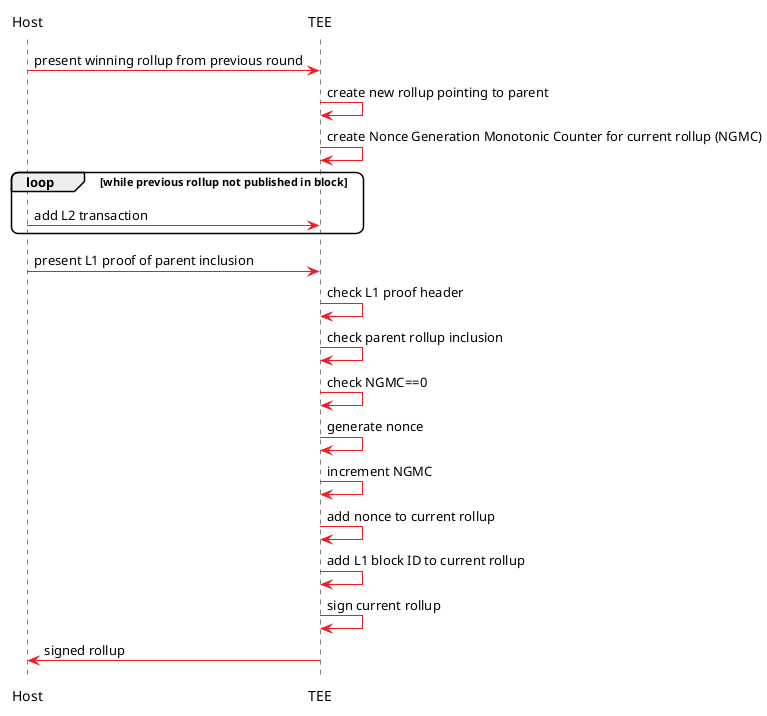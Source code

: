 @startuml
!pragma teoz true
skinparam monochrome false
skinparam roundcorner 15
skinparam shadowing false
skinparam sequence{
  ArrowColor #EC1D24
  ParticipantBackgroundColor White
  ParticipantBorderColor White
  NoteBackgroundColor White
  NoteBorderColor Black
  ActorBorderColor Black
  ActorBackgroundColor White
  LifeLineBorderColor Black
}
skinparam note{
  BorderColor Black
  BackgroundColor White
}

Host -> TEE: present winning rollup from previous round
TEE -> TEE: create new rollup pointing to parent
TEE -> TEE: create Nonce Generation Monotonic Counter for current rollup (NGMC)
loop while previous rollup not published in block
Host -> TEE: add L2 transaction
end
Host -> TEE: present L1 proof of parent inclusion
TEE -> TEE: check L1 proof header
TEE -> TEE: check parent rollup inclusion
TEE -> TEE: check NGMC==0
TEE -> TEE: generate nonce
TEE -> TEE: increment NGMC
TEE -> TEE: add nonce to current rollup
TEE -> TEE: add L1 block ID to current rollup
TEE -> TEE: sign current rollup
TEE -> Host: signed rollup
@enduml